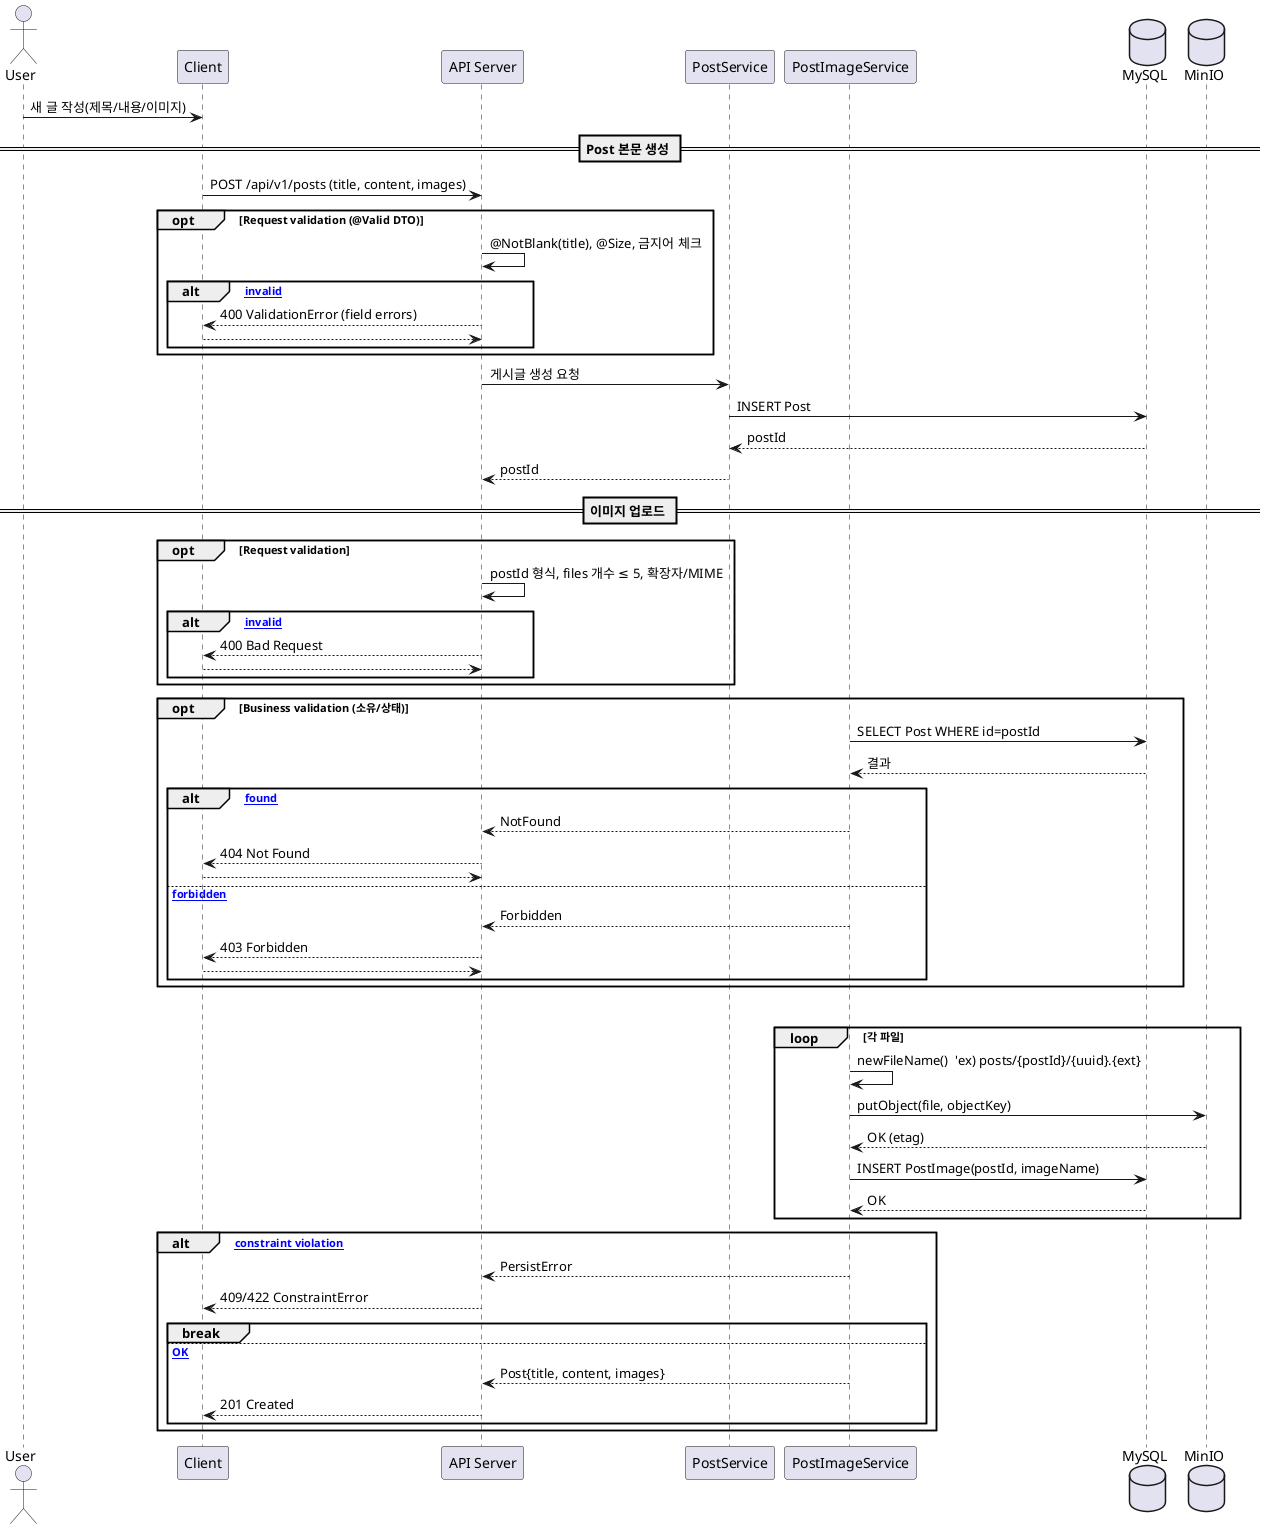 @startuml
actor User as U
participant "Client" as C
participant "API Server" as S
participant "PostService" as PS
participant "PostImageService" as PIS
database "MySQL" as DB
database "MinIO" as M

U -> C: 새 글 작성(제목/내용/이미지)

== Post 본문 생성 ==
C -> S: POST /api/v1/posts (title, content, images)

opt Request validation (@Valid DTO)
  S -> S: @NotBlank(title), @Size, 금지어 체크
  alt [invalid]
    S --> C: 400 ValidationError (field errors)
    return
  end
end

S -> PS: 게시글 생성 요청
PS -> DB: INSERT Post
DB --> PS: postId
PS --> S: postId

== 이미지 업로드 ==

opt Request validation
  S -> S: postId 형식, files 개수 ≤ 5, 확장자/MIME
  alt [invalid]
    S --> C: 400 Bad Request
    return
  end
end


opt Business validation (소유/상태)
  PIS -> DB: SELECT Post WHERE id=postId
  DB --> PIS: 결과
  alt [not found]
    PIS --> S: NotFound
    S --> C: 404 Not Found
    return
  else [forbidden]
    PIS --> S: Forbidden
    S --> C: 403 Forbidden
    return
  end
end

group TX(PostImage)
  loop 각 파일
    PIS -> PIS: newFileName()  'ex) posts/{postId}/{uuid}.{ext}
    PIS -> M: putObject(file, objectKey)
    M --> PIS: OK (etag)
    PIS -> DB: INSERT PostImage(postId, imageName)
    DB --> PIS: OK
  end
  alt [DB constraint violation]
    PIS --> S: PersistError
    S --> C: 409/422 ConstraintError
    break
  else [OK]
    PIS --> S: Post{title, content, images}
    S --> C: 201 Created
  end
end

@enduml
